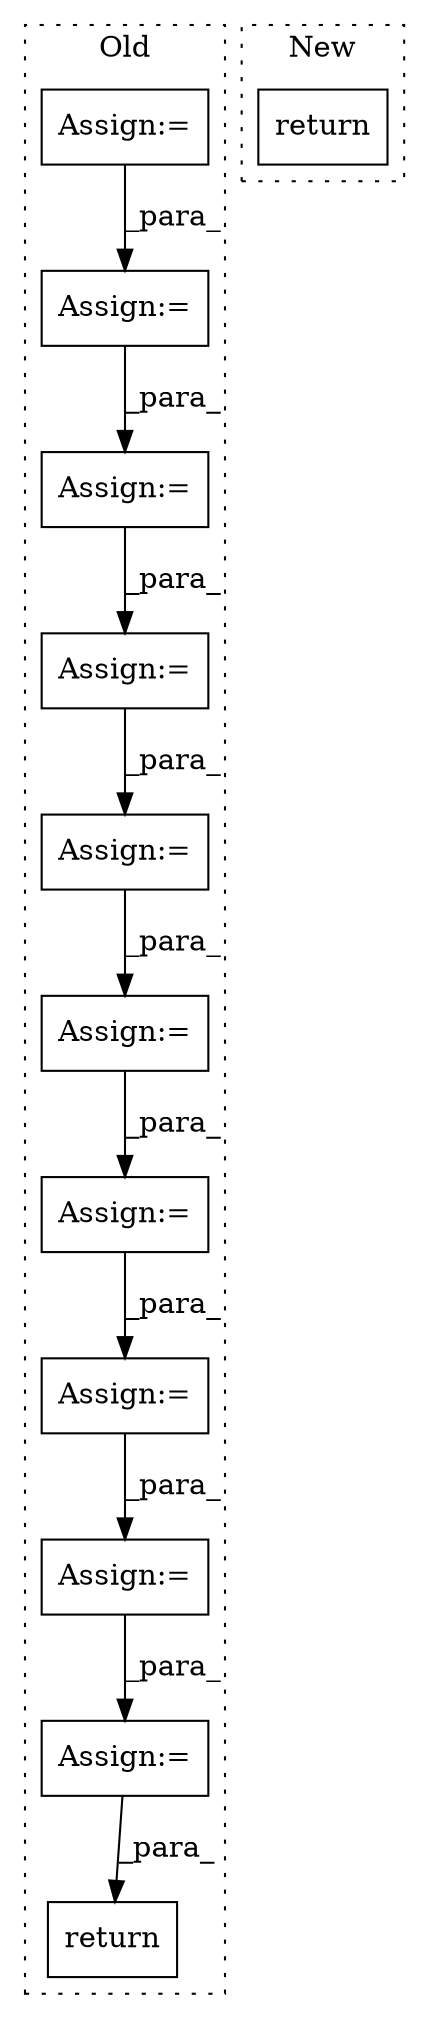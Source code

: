 digraph G {
subgraph cluster0 {
1 [label="return" a="93" s="7626" l="7" shape="box"];
3 [label="Assign:=" a="68" s="7411" l="3" shape="box"];
4 [label="Assign:=" a="68" s="7439" l="3" shape="box"];
5 [label="Assign:=" a="68" s="7322" l="3" shape="box"];
6 [label="Assign:=" a="68" s="7236" l="3" shape="box"];
7 [label="Assign:=" a="68" s="7527" l="3" shape="box"];
8 [label="Assign:=" a="68" s="7352" l="3" shape="box"];
9 [label="Assign:=" a="68" s="7294" l="3" shape="box"];
10 [label="Assign:=" a="68" s="7266" l="3" shape="box"];
11 [label="Assign:=" a="68" s="7498" l="3" shape="box"];
12 [label="Assign:=" a="68" s="7380" l="3" shape="box"];
label = "Old";
style="dotted";
}
subgraph cluster1 {
2 [label="return" a="93" s="7708" l="7" shape="box"];
label = "New";
style="dotted";
}
3 -> 4 [label="_para_"];
4 -> 11 [label="_para_"];
5 -> 8 [label="_para_"];
6 -> 10 [label="_para_"];
7 -> 1 [label="_para_"];
8 -> 12 [label="_para_"];
9 -> 5 [label="_para_"];
10 -> 9 [label="_para_"];
11 -> 7 [label="_para_"];
12 -> 3 [label="_para_"];
}